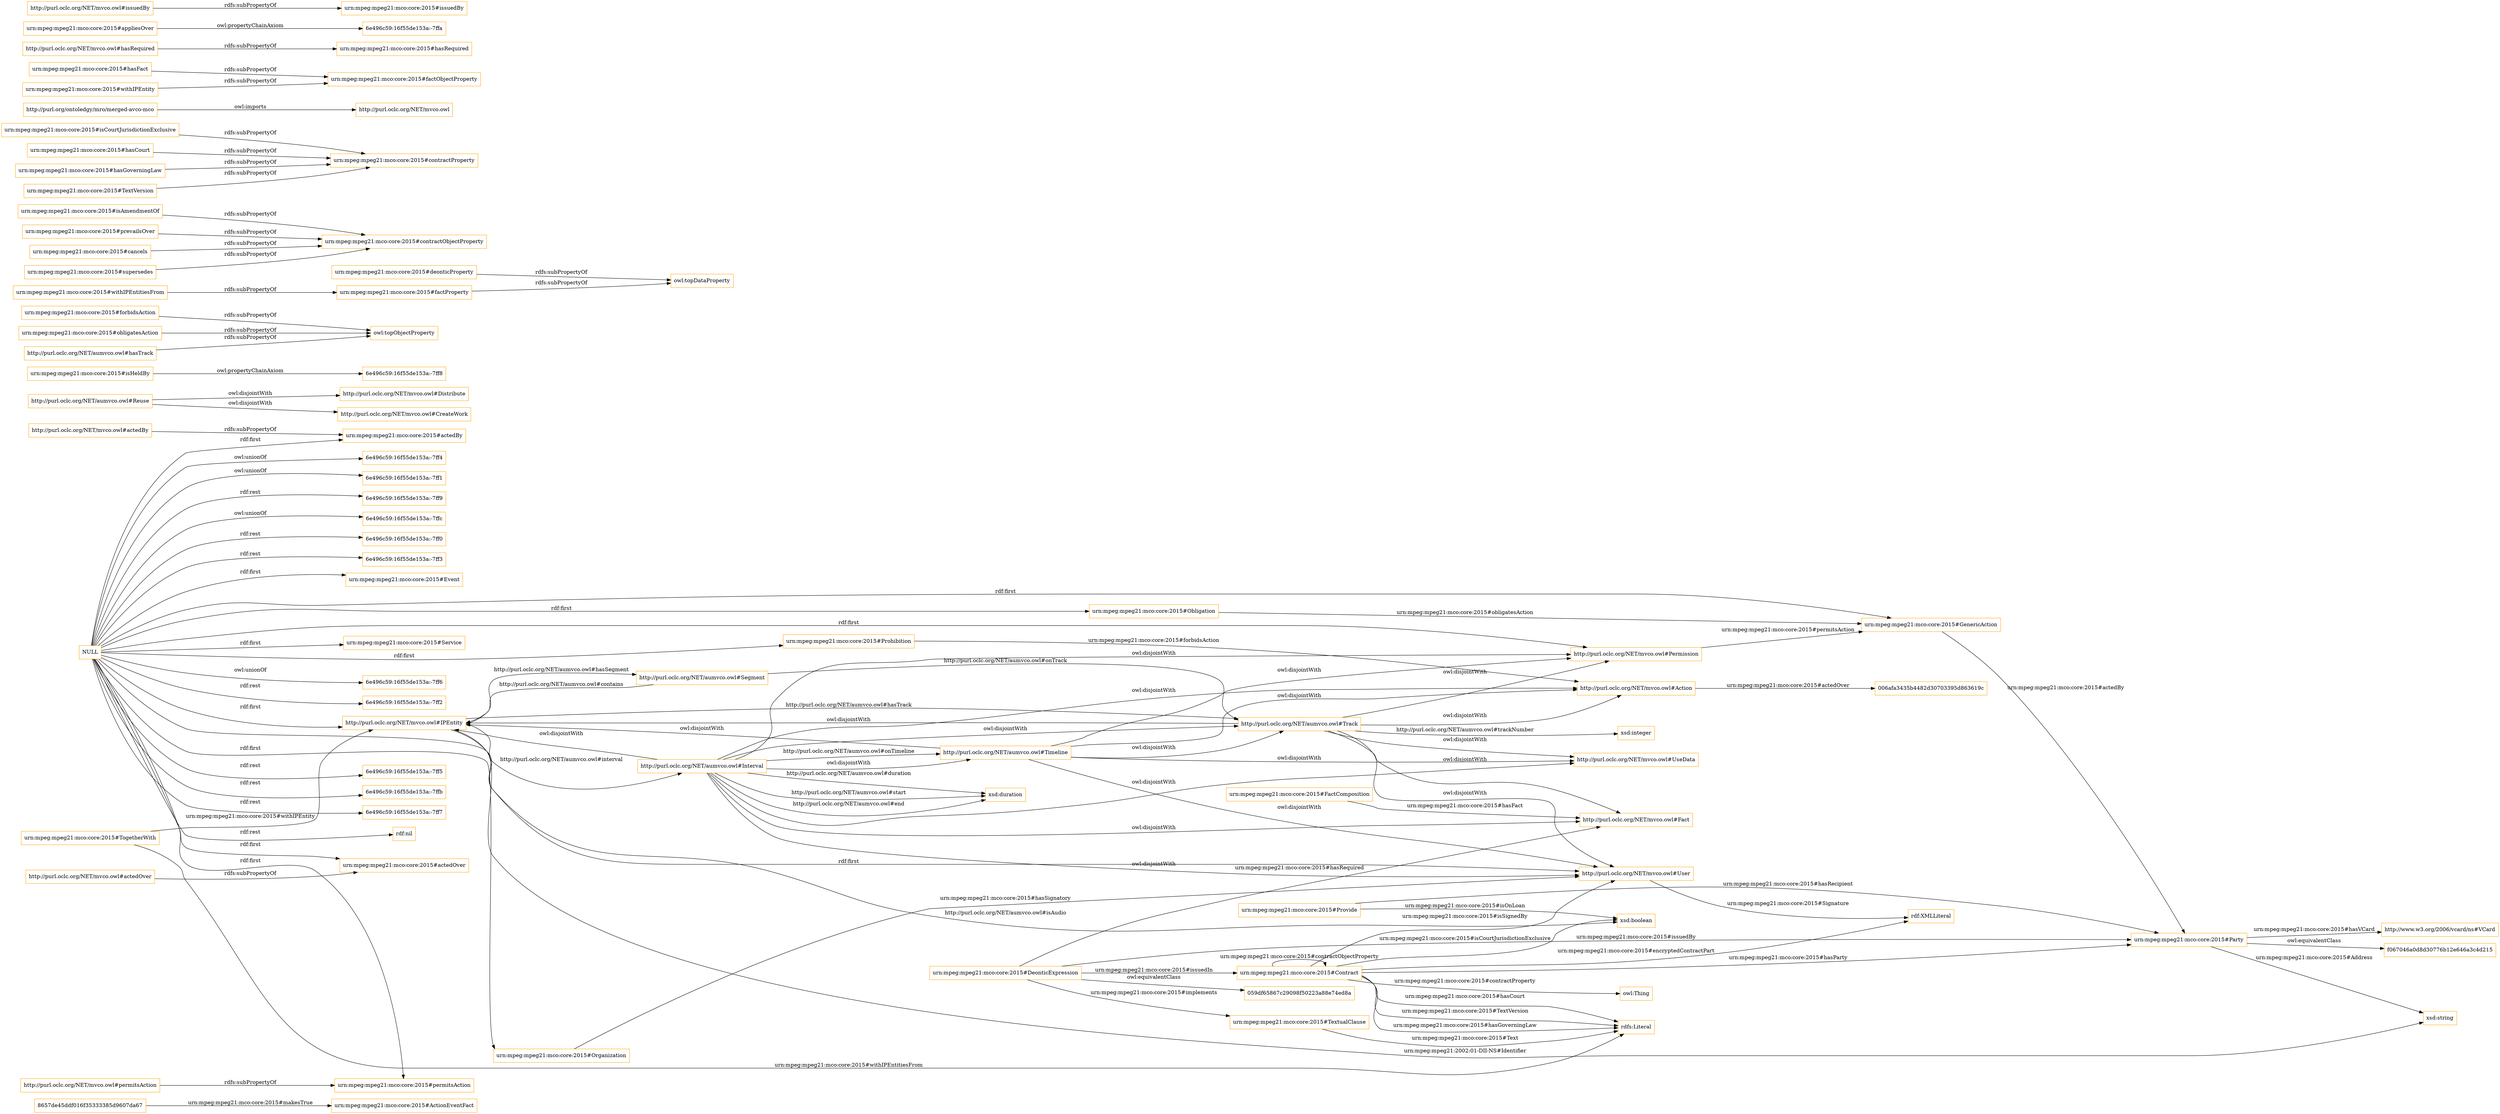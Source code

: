 digraph ar2dtool_diagram { 
rankdir=LR;
size="1501"
node [shape = rectangle, color="orange"]; "urn:mpeg:mpeg21:mco:core:2015#ActionEventFact" "urn:mpeg:mpeg21:mco:core:2015#Event" "urn:mpeg:mpeg21:mco:core:2015#Party" "http://purl.oclc.org/NET/aumvco.owl#Track" "http://purl.oclc.org/NET/mvco.owl#Permission" "8657de45ddf016f35333385d9607da67" "urn:mpeg:mpeg21:mco:core:2015#Organization" "urn:mpeg:mpeg21:mco:core:2015#Obligation" "http://purl.oclc.org/NET/mvco.owl#Fact" "urn:mpeg:mpeg21:mco:core:2015#TextualClause" "urn:mpeg:mpeg21:mco:core:2015#Contract" "http://purl.oclc.org/NET/aumvco.owl#Segment" "urn:mpeg:mpeg21:mco:core:2015#FactComposition" "urn:mpeg:mpeg21:mco:core:2015#TogetherWith" "006afa3435b4482d30703395d863619c" "urn:mpeg:mpeg21:mco:core:2015#Service" "http://purl.oclc.org/NET/mvco.owl#Action" "http://purl.oclc.org/NET/aumvco.owl#Reuse" "http://purl.oclc.org/NET/aumvco.owl#Timeline" "urn:mpeg:mpeg21:mco:core:2015#Prohibition" "http://www.w3.org/2006/vcard/ns#VCard" "urn:mpeg:mpeg21:mco:core:2015#Provide" "urn:mpeg:mpeg21:mco:core:2015#GenericAction" "http://purl.oclc.org/NET/aumvco.owl#Interval" "urn:mpeg:mpeg21:mco:core:2015#DeonticExpression" "http://purl.oclc.org/NET/mvco.owl#User" "http://purl.oclc.org/NET/mvco.owl#IPEntity" "f067046a0d8d30776b12e646a3c4d215" "059df65867c29098f50223a88e74ed8a" ; /*classes style*/
	"urn:mpeg:mpeg21:mco:core:2015#isHeldBy" -> "6e496c59:16f55de153a:-7ff8" [ label = "owl:propertyChainAxiom" ];
	"urn:mpeg:mpeg21:mco:core:2015#Party" -> "f067046a0d8d30776b12e646a3c4d215" [ label = "owl:equivalentClass" ];
	"http://purl.oclc.org/NET/aumvco.owl#Track" -> "http://purl.oclc.org/NET/mvco.owl#User" [ label = "owl:disjointWith" ];
	"http://purl.oclc.org/NET/aumvco.owl#Track" -> "http://purl.oclc.org/NET/mvco.owl#UseData" [ label = "owl:disjointWith" ];
	"http://purl.oclc.org/NET/aumvco.owl#Track" -> "http://purl.oclc.org/NET/mvco.owl#Permission" [ label = "owl:disjointWith" ];
	"http://purl.oclc.org/NET/aumvco.owl#Track" -> "http://purl.oclc.org/NET/mvco.owl#IPEntity" [ label = "owl:disjointWith" ];
	"http://purl.oclc.org/NET/aumvco.owl#Track" -> "http://purl.oclc.org/NET/mvco.owl#Fact" [ label = "owl:disjointWith" ];
	"http://purl.oclc.org/NET/aumvco.owl#Track" -> "http://purl.oclc.org/NET/mvco.owl#Action" [ label = "owl:disjointWith" ];
	"urn:mpeg:mpeg21:mco:core:2015#forbidsAction" -> "owl:topObjectProperty" [ label = "rdfs:subPropertyOf" ];
	"urn:mpeg:mpeg21:mco:core:2015#deonticProperty" -> "owl:topDataProperty" [ label = "rdfs:subPropertyOf" ];
	"http://purl.oclc.org/NET/aumvco.owl#Interval" -> "http://purl.oclc.org/NET/mvco.owl#Action" [ label = "owl:disjointWith" ];
	"http://purl.oclc.org/NET/aumvco.owl#Interval" -> "http://purl.oclc.org/NET/mvco.owl#User" [ label = "owl:disjointWith" ];
	"http://purl.oclc.org/NET/aumvco.owl#Interval" -> "http://purl.oclc.org/NET/mvco.owl#UseData" [ label = "owl:disjointWith" ];
	"http://purl.oclc.org/NET/aumvco.owl#Interval" -> "http://purl.oclc.org/NET/mvco.owl#Fact" [ label = "owl:disjointWith" ];
	"http://purl.oclc.org/NET/aumvco.owl#Interval" -> "http://purl.oclc.org/NET/mvco.owl#Permission" [ label = "owl:disjointWith" ];
	"http://purl.oclc.org/NET/aumvco.owl#Interval" -> "http://purl.oclc.org/NET/aumvco.owl#Track" [ label = "owl:disjointWith" ];
	"http://purl.oclc.org/NET/aumvco.owl#Interval" -> "http://purl.oclc.org/NET/aumvco.owl#Timeline" [ label = "owl:disjointWith" ];
	"http://purl.oclc.org/NET/aumvco.owl#Interval" -> "http://purl.oclc.org/NET/mvco.owl#IPEntity" [ label = "owl:disjointWith" ];
	"urn:mpeg:mpeg21:mco:core:2015#isAmendmentOf" -> "urn:mpeg:mpeg21:mco:core:2015#contractObjectProperty" [ label = "rdfs:subPropertyOf" ];
	"urn:mpeg:mpeg21:mco:core:2015#obligatesAction" -> "owl:topObjectProperty" [ label = "rdfs:subPropertyOf" ];
	"urn:mpeg:mpeg21:mco:core:2015#isCourtJurisdictionExclusive" -> "urn:mpeg:mpeg21:mco:core:2015#contractProperty" [ label = "rdfs:subPropertyOf" ];
	"http://purl.oclc.org/NET/mvco.owl#actedBy" -> "urn:mpeg:mpeg21:mco:core:2015#actedBy" [ label = "rdfs:subPropertyOf" ];
	"http://purl.oclc.org/NET/aumvco.owl#Reuse" -> "http://purl.oclc.org/NET/mvco.owl#Distribute" [ label = "owl:disjointWith" ];
	"http://purl.oclc.org/NET/aumvco.owl#Reuse" -> "http://purl.oclc.org/NET/mvco.owl#CreateWork" [ label = "owl:disjointWith" ];
	"http://purl.org/ontoledgy/mro/merged-avco-mco" -> "http://purl.oclc.org/NET/mvco.owl" [ label = "owl:imports" ];
	"http://purl.oclc.org/NET/mvco.owl#actedOver" -> "urn:mpeg:mpeg21:mco:core:2015#actedOver" [ label = "rdfs:subPropertyOf" ];
	"urn:mpeg:mpeg21:mco:core:2015#hasFact" -> "urn:mpeg:mpeg21:mco:core:2015#factObjectProperty" [ label = "rdfs:subPropertyOf" ];
	"http://purl.oclc.org/NET/mvco.owl#hasRequired" -> "urn:mpeg:mpeg21:mco:core:2015#hasRequired" [ label = "rdfs:subPropertyOf" ];
	"NULL" -> "urn:mpeg:mpeg21:mco:core:2015#permitsAction" [ label = "rdf:first" ];
	"NULL" -> "6e496c59:16f55de153a:-7ff6" [ label = "owl:unionOf" ];
	"NULL" -> "6e496c59:16f55de153a:-7ff2" [ label = "rdf:rest" ];
	"NULL" -> "urn:mpeg:mpeg21:mco:core:2015#Obligation" [ label = "rdf:first" ];
	"NULL" -> "urn:mpeg:mpeg21:mco:core:2015#Service" [ label = "rdf:first" ];
	"NULL" -> "6e496c59:16f55de153a:-7ff5" [ label = "rdf:rest" ];
	"NULL" -> "urn:mpeg:mpeg21:mco:core:2015#Prohibition" [ label = "rdf:first" ];
	"NULL" -> "6e496c59:16f55de153a:-7ffb" [ label = "rdf:rest" ];
	"NULL" -> "urn:mpeg:mpeg21:mco:core:2015#Organization" [ label = "rdf:first" ];
	"NULL" -> "http://purl.oclc.org/NET/mvco.owl#IPEntity" [ label = "rdf:first" ];
	"NULL" -> "6e496c59:16f55de153a:-7ff7" [ label = "rdf:rest" ];
	"NULL" -> "urn:mpeg:mpeg21:mco:core:2015#GenericAction" [ label = "rdf:first" ];
	"NULL" -> "rdf:nil" [ label = "rdf:rest" ];
	"NULL" -> "urn:mpeg:mpeg21:mco:core:2015#actedOver" [ label = "rdf:first" ];
	"NULL" -> "urn:mpeg:mpeg21:mco:core:2015#Event" [ label = "rdf:first" ];
	"NULL" -> "http://purl.oclc.org/NET/mvco.owl#User" [ label = "rdf:first" ];
	"NULL" -> "6e496c59:16f55de153a:-7ff4" [ label = "owl:unionOf" ];
	"NULL" -> "6e496c59:16f55de153a:-7ff1" [ label = "owl:unionOf" ];
	"NULL" -> "http://purl.oclc.org/NET/mvco.owl#Permission" [ label = "rdf:first" ];
	"NULL" -> "6e496c59:16f55de153a:-7ff9" [ label = "rdf:rest" ];
	"NULL" -> "6e496c59:16f55de153a:-7ffc" [ label = "owl:unionOf" ];
	"NULL" -> "6e496c59:16f55de153a:-7ff0" [ label = "rdf:rest" ];
	"NULL" -> "urn:mpeg:mpeg21:mco:core:2015#actedBy" [ label = "rdf:first" ];
	"NULL" -> "6e496c59:16f55de153a:-7ff3" [ label = "rdf:rest" ];
	"urn:mpeg:mpeg21:mco:core:2015#withIPEntitiesFrom" -> "urn:mpeg:mpeg21:mco:core:2015#factProperty" [ label = "rdfs:subPropertyOf" ];
	"urn:mpeg:mpeg21:mco:core:2015#hasCourt" -> "urn:mpeg:mpeg21:mco:core:2015#contractProperty" [ label = "rdfs:subPropertyOf" ];
	"urn:mpeg:mpeg21:mco:core:2015#hasGoverningLaw" -> "urn:mpeg:mpeg21:mco:core:2015#contractProperty" [ label = "rdfs:subPropertyOf" ];
	"urn:mpeg:mpeg21:mco:core:2015#prevailsOver" -> "urn:mpeg:mpeg21:mco:core:2015#contractObjectProperty" [ label = "rdfs:subPropertyOf" ];
	"urn:mpeg:mpeg21:mco:core:2015#TextVersion" -> "urn:mpeg:mpeg21:mco:core:2015#contractProperty" [ label = "rdfs:subPropertyOf" ];
	"urn:mpeg:mpeg21:mco:core:2015#appliesOver" -> "6e496c59:16f55de153a:-7ffa" [ label = "owl:propertyChainAxiom" ];
	"http://purl.oclc.org/NET/aumvco.owl#Timeline" -> "http://purl.oclc.org/NET/mvco.owl#User" [ label = "owl:disjointWith" ];
	"http://purl.oclc.org/NET/aumvco.owl#Timeline" -> "http://purl.oclc.org/NET/mvco.owl#UseData" [ label = "owl:disjointWith" ];
	"http://purl.oclc.org/NET/aumvco.owl#Timeline" -> "http://purl.oclc.org/NET/mvco.owl#Permission" [ label = "owl:disjointWith" ];
	"http://purl.oclc.org/NET/aumvco.owl#Timeline" -> "http://purl.oclc.org/NET/mvco.owl#IPEntity" [ label = "owl:disjointWith" ];
	"http://purl.oclc.org/NET/aumvco.owl#Timeline" -> "http://purl.oclc.org/NET/mvco.owl#Action" [ label = "owl:disjointWith" ];
	"http://purl.oclc.org/NET/aumvco.owl#Timeline" -> "http://purl.oclc.org/NET/aumvco.owl#Track" [ label = "owl:disjointWith" ];
	"urn:mpeg:mpeg21:mco:core:2015#factProperty" -> "owl:topDataProperty" [ label = "rdfs:subPropertyOf" ];
	"http://purl.oclc.org/NET/mvco.owl#permitsAction" -> "urn:mpeg:mpeg21:mco:core:2015#permitsAction" [ label = "rdfs:subPropertyOf" ];
	"urn:mpeg:mpeg21:mco:core:2015#cancels" -> "urn:mpeg:mpeg21:mco:core:2015#contractObjectProperty" [ label = "rdfs:subPropertyOf" ];
	"urn:mpeg:mpeg21:mco:core:2015#withIPEntity" -> "urn:mpeg:mpeg21:mco:core:2015#factObjectProperty" [ label = "rdfs:subPropertyOf" ];
	"http://purl.oclc.org/NET/aumvco.owl#hasTrack" -> "owl:topObjectProperty" [ label = "rdfs:subPropertyOf" ];
	"http://purl.oclc.org/NET/mvco.owl#issuedBy" -> "urn:mpeg:mpeg21:mco:core:2015#issuedBy" [ label = "rdfs:subPropertyOf" ];
	"urn:mpeg:mpeg21:mco:core:2015#supersedes" -> "urn:mpeg:mpeg21:mco:core:2015#contractObjectProperty" [ label = "rdfs:subPropertyOf" ];
	"urn:mpeg:mpeg21:mco:core:2015#DeonticExpression" -> "059df65867c29098f50223a88e74ed8a" [ label = "owl:equivalentClass" ];
	"http://purl.oclc.org/NET/mvco.owl#IPEntity" -> "http://purl.oclc.org/NET/aumvco.owl#Segment" [ label = "http://purl.oclc.org/NET/aumvco.owl#hasSegment" ];
	"urn:mpeg:mpeg21:mco:core:2015#Contract" -> "rdfs:Literal" [ label = "urn:mpeg:mpeg21:mco:core:2015#hasCourt" ];
	"http://purl.oclc.org/NET/aumvco.owl#Interval" -> "http://purl.oclc.org/NET/aumvco.owl#Timeline" [ label = "http://purl.oclc.org/NET/aumvco.owl#onTimeline" ];
	"http://purl.oclc.org/NET/aumvco.owl#Track" -> "xsd:integer" [ label = "http://purl.oclc.org/NET/aumvco.owl#trackNumber" ];
	"urn:mpeg:mpeg21:mco:core:2015#DeonticExpression" -> "urn:mpeg:mpeg21:mco:core:2015#TextualClause" [ label = "urn:mpeg:mpeg21:mco:core:2015#implements" ];
	"http://purl.oclc.org/NET/mvco.owl#Action" -> "006afa3435b4482d30703395d863619c" [ label = "urn:mpeg:mpeg21:mco:core:2015#actedOver" ];
	"http://purl.oclc.org/NET/aumvco.owl#Segment" -> "http://purl.oclc.org/NET/mvco.owl#IPEntity" [ label = "http://purl.oclc.org/NET/aumvco.owl#contains" ];
	"http://purl.oclc.org/NET/mvco.owl#Permission" -> "urn:mpeg:mpeg21:mco:core:2015#GenericAction" [ label = "urn:mpeg:mpeg21:mco:core:2015#permitsAction" ];
	"urn:mpeg:mpeg21:mco:core:2015#Contract" -> "http://purl.oclc.org/NET/mvco.owl#User" [ label = "urn:mpeg:mpeg21:mco:core:2015#isSignedBy" ];
	"urn:mpeg:mpeg21:mco:core:2015#Party" -> "xsd:string" [ label = "urn:mpeg:mpeg21:mco:core:2015#Address" ];
	"urn:mpeg:mpeg21:mco:core:2015#FactComposition" -> "http://purl.oclc.org/NET/mvco.owl#Fact" [ label = "urn:mpeg:mpeg21:mco:core:2015#hasFact" ];
	"http://purl.oclc.org/NET/aumvco.owl#Interval" -> "xsd:duration" [ label = "http://purl.oclc.org/NET/aumvco.owl#duration" ];
	"http://purl.oclc.org/NET/mvco.owl#IPEntity" -> "http://purl.oclc.org/NET/aumvco.owl#Track" [ label = "http://purl.oclc.org/NET/aumvco.owl#hasTrack" ];
	"urn:mpeg:mpeg21:mco:core:2015#Provide" -> "xsd:boolean" [ label = "urn:mpeg:mpeg21:mco:core:2015#isOnLoan" ];
	"urn:mpeg:mpeg21:mco:core:2015#Contract" -> "owl:Thing" [ label = "urn:mpeg:mpeg21:mco:core:2015#contractProperty" ];
	"urn:mpeg:mpeg21:mco:core:2015#TogetherWith" -> "http://purl.oclc.org/NET/mvco.owl#IPEntity" [ label = "urn:mpeg:mpeg21:mco:core:2015#withIPEntity" ];
	"urn:mpeg:mpeg21:mco:core:2015#Contract" -> "xsd:boolean" [ label = "urn:mpeg:mpeg21:mco:core:2015#isCourtJurisdictionExclusive" ];
	"http://purl.oclc.org/NET/mvco.owl#IPEntity" -> "xsd:string" [ label = "urn:mpeg:mpeg21:2002:01-DII-NS#Identifier" ];
	"http://purl.oclc.org/NET/aumvco.owl#Interval" -> "xsd:duration" [ label = "http://purl.oclc.org/NET/aumvco.owl#start" ];
	"urn:mpeg:mpeg21:mco:core:2015#TogetherWith" -> "rdfs:Literal" [ label = "urn:mpeg:mpeg21:mco:core:2015#withIPEntitiesFrom" ];
	"urn:mpeg:mpeg21:mco:core:2015#DeonticExpression" -> "urn:mpeg:mpeg21:mco:core:2015#Party" [ label = "urn:mpeg:mpeg21:mco:core:2015#issuedBy" ];
	"http://purl.oclc.org/NET/aumvco.owl#Interval" -> "xsd:duration" [ label = "http://purl.oclc.org/NET/aumvco.owl#end" ];
	"8657de45ddf016f35333385d9607da67" -> "urn:mpeg:mpeg21:mco:core:2015#ActionEventFact" [ label = "urn:mpeg:mpeg21:mco:core:2015#makesTrue" ];
	"urn:mpeg:mpeg21:mco:core:2015#DeonticExpression" -> "http://purl.oclc.org/NET/mvco.owl#Fact" [ label = "urn:mpeg:mpeg21:mco:core:2015#hasRequired" ];
	"urn:mpeg:mpeg21:mco:core:2015#Party" -> "http://www.w3.org/2006/vcard/ns#VCard" [ label = "urn:mpeg:mpeg21:mco:core:2015#hasVCard" ];
	"urn:mpeg:mpeg21:mco:core:2015#Organization" -> "http://purl.oclc.org/NET/mvco.owl#User" [ label = "urn:mpeg:mpeg21:mco:core:2015#hasSignatory" ];
	"urn:mpeg:mpeg21:mco:core:2015#Obligation" -> "urn:mpeg:mpeg21:mco:core:2015#GenericAction" [ label = "urn:mpeg:mpeg21:mco:core:2015#obligatesAction" ];
	"urn:mpeg:mpeg21:mco:core:2015#Contract" -> "urn:mpeg:mpeg21:mco:core:2015#Contract" [ label = "urn:mpeg:mpeg21:mco:core:2015#contractObjectProperty" ];
	"urn:mpeg:mpeg21:mco:core:2015#Contract" -> "rdfs:Literal" [ label = "urn:mpeg:mpeg21:mco:core:2015#TextVersion" ];
	"http://purl.oclc.org/NET/mvco.owl#User" -> "rdf:XMLLiteral" [ label = "urn:mpeg:mpeg21:mco:core:2015#Signature" ];
	"urn:mpeg:mpeg21:mco:core:2015#Prohibition" -> "http://purl.oclc.org/NET/mvco.owl#Action" [ label = "urn:mpeg:mpeg21:mco:core:2015#forbidsAction" ];
	"urn:mpeg:mpeg21:mco:core:2015#GenericAction" -> "urn:mpeg:mpeg21:mco:core:2015#Party" [ label = "urn:mpeg:mpeg21:mco:core:2015#actedBy" ];
	"urn:mpeg:mpeg21:mco:core:2015#Provide" -> "urn:mpeg:mpeg21:mco:core:2015#Party" [ label = "urn:mpeg:mpeg21:mco:core:2015#hasRecipient" ];
	"urn:mpeg:mpeg21:mco:core:2015#Contract" -> "urn:mpeg:mpeg21:mco:core:2015#Party" [ label = "urn:mpeg:mpeg21:mco:core:2015#hasParty" ];
	"urn:mpeg:mpeg21:mco:core:2015#DeonticExpression" -> "urn:mpeg:mpeg21:mco:core:2015#Contract" [ label = "urn:mpeg:mpeg21:mco:core:2015#issuedIn" ];
	"urn:mpeg:mpeg21:mco:core:2015#TextualClause" -> "rdfs:Literal" [ label = "urn:mpeg:mpeg21:mco:core:2015#Text" ];
	"http://purl.oclc.org/NET/aumvco.owl#Segment" -> "http://purl.oclc.org/NET/aumvco.owl#Track" [ label = "http://purl.oclc.org/NET/aumvco.owl#onTrack" ];
	"urn:mpeg:mpeg21:mco:core:2015#Contract" -> "rdfs:Literal" [ label = "urn:mpeg:mpeg21:mco:core:2015#hasGoverningLaw" ];
	"urn:mpeg:mpeg21:mco:core:2015#Contract" -> "rdf:XMLLiteral" [ label = "urn:mpeg:mpeg21:mco:core:2015#encryptedContractPart" ];
	"http://purl.oclc.org/NET/mvco.owl#IPEntity" -> "http://purl.oclc.org/NET/aumvco.owl#Interval" [ label = "http://purl.oclc.org/NET/aumvco.owl#interval" ];
	"http://purl.oclc.org/NET/mvco.owl#IPEntity" -> "xsd:boolean" [ label = "http://purl.oclc.org/NET/aumvco.owl#isAudio" ];

}
